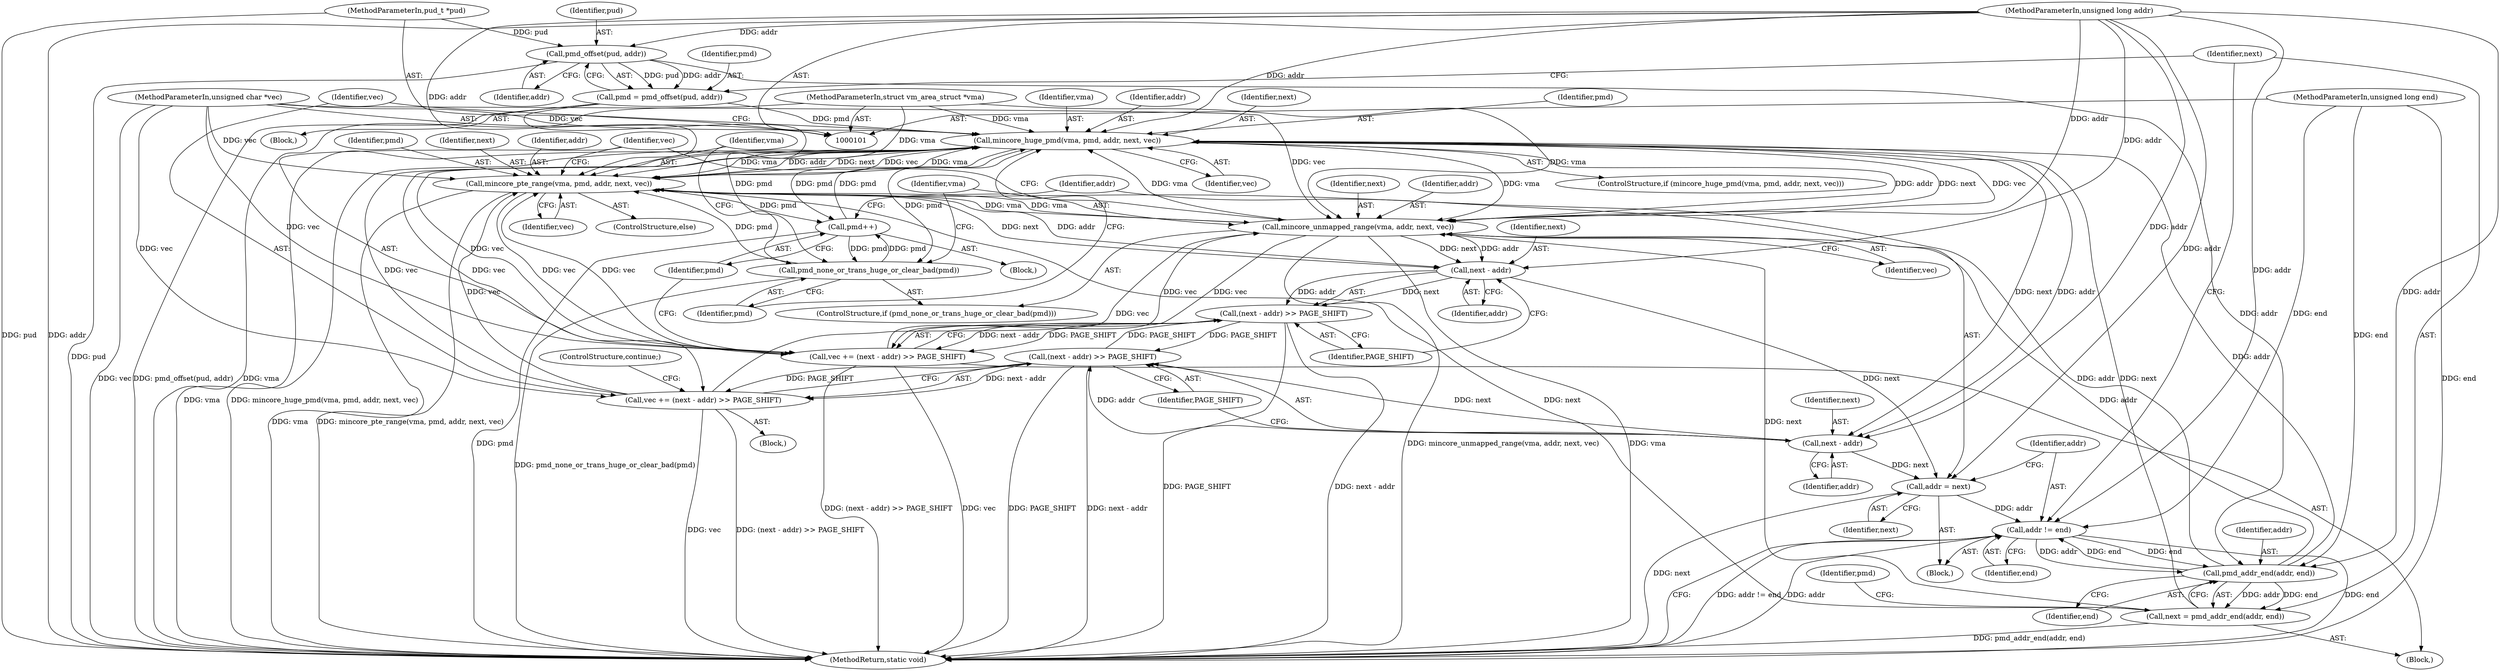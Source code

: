 digraph "0_linux_4a1d704194a441bf83c636004a479e01360ec850_8@pointer" {
"1000128" [label="(Call,mincore_huge_pmd(vma, pmd, addr, next, vec))"];
"1000152" [label="(Call,mincore_pte_range(vma, pmd, addr, next, vec))"];
"1000128" [label="(Call,mincore_huge_pmd(vma, pmd, addr, next, vec))"];
"1000146" [label="(Call,mincore_unmapped_range(vma, addr, next, vec))"];
"1000102" [label="(MethodParameterIn,struct vm_area_struct *vma)"];
"1000119" [label="(Call,pmd_addr_end(addr, end))"];
"1000112" [label="(Call,pmd_offset(pud, addr))"];
"1000103" [label="(MethodParameterIn,pud_t *pud)"];
"1000104" [label="(MethodParameterIn,unsigned long addr)"];
"1000172" [label="(Call,addr != end)"];
"1000169" [label="(Call,addr = next)"];
"1000138" [label="(Call,next - addr)"];
"1000161" [label="(Call,next - addr)"];
"1000105" [label="(MethodParameterIn,unsigned long end)"];
"1000117" [label="(Call,next = pmd_addr_end(addr, end))"];
"1000158" [label="(Call,vec += (next - addr) >> PAGE_SHIFT)"];
"1000160" [label="(Call,(next - addr) >> PAGE_SHIFT)"];
"1000137" [label="(Call,(next - addr) >> PAGE_SHIFT)"];
"1000106" [label="(MethodParameterIn,unsigned char *vec)"];
"1000135" [label="(Call,vec += (next - addr) >> PAGE_SHIFT)"];
"1000166" [label="(Call,pmd++)"];
"1000144" [label="(Call,pmd_none_or_trans_huge_or_clear_bad(pmd))"];
"1000110" [label="(Call,pmd = pmd_offset(pud, addr))"];
"1000175" [label="(MethodReturn,static void)"];
"1000157" [label="(Identifier,vec)"];
"1000154" [label="(Identifier,pmd)"];
"1000141" [label="(Identifier,PAGE_SHIFT)"];
"1000162" [label="(Identifier,next)"];
"1000117" [label="(Call,next = pmd_addr_end(addr, end))"];
"1000119" [label="(Call,pmd_addr_end(addr, end))"];
"1000138" [label="(Call,next - addr)"];
"1000105" [label="(MethodParameterIn,unsigned long end)"];
"1000140" [label="(Identifier,addr)"];
"1000142" [label="(ControlStructure,continue;)"];
"1000110" [label="(Call,pmd = pmd_offset(pud, addr))"];
"1000153" [label="(Identifier,vma)"];
"1000156" [label="(Identifier,next)"];
"1000103" [label="(MethodParameterIn,pud_t *pud)"];
"1000168" [label="(Block,)"];
"1000163" [label="(Identifier,addr)"];
"1000155" [label="(Identifier,addr)"];
"1000173" [label="(Identifier,addr)"];
"1000136" [label="(Identifier,vec)"];
"1000118" [label="(Identifier,next)"];
"1000170" [label="(Identifier,addr)"];
"1000161" [label="(Call,next - addr)"];
"1000129" [label="(Identifier,vma)"];
"1000135" [label="(Call,vec += (next - addr) >> PAGE_SHIFT)"];
"1000150" [label="(Identifier,vec)"];
"1000151" [label="(ControlStructure,else)"];
"1000113" [label="(Identifier,pud)"];
"1000164" [label="(Identifier,PAGE_SHIFT)"];
"1000147" [label="(Identifier,vma)"];
"1000160" [label="(Call,(next - addr) >> PAGE_SHIFT)"];
"1000169" [label="(Call,addr = next)"];
"1000174" [label="(Identifier,end)"];
"1000111" [label="(Identifier,pmd)"];
"1000106" [label="(MethodParameterIn,unsigned char *vec)"];
"1000112" [label="(Call,pmd_offset(pud, addr))"];
"1000131" [label="(Identifier,addr)"];
"1000165" [label="(Block,)"];
"1000133" [label="(Identifier,vec)"];
"1000107" [label="(Block,)"];
"1000134" [label="(Block,)"];
"1000145" [label="(Identifier,pmd)"];
"1000149" [label="(Identifier,next)"];
"1000104" [label="(MethodParameterIn,unsigned long addr)"];
"1000128" [label="(Call,mincore_huge_pmd(vma, pmd, addr, next, vec))"];
"1000152" [label="(Call,mincore_pte_range(vma, pmd, addr, next, vec))"];
"1000102" [label="(MethodParameterIn,struct vm_area_struct *vma)"];
"1000132" [label="(Identifier,next)"];
"1000158" [label="(Call,vec += (next - addr) >> PAGE_SHIFT)"];
"1000116" [label="(Block,)"];
"1000139" [label="(Identifier,next)"];
"1000125" [label="(Identifier,pmd)"];
"1000120" [label="(Identifier,addr)"];
"1000167" [label="(Identifier,pmd)"];
"1000137" [label="(Call,(next - addr) >> PAGE_SHIFT)"];
"1000127" [label="(ControlStructure,if (mincore_huge_pmd(vma, pmd, addr, next, vec)))"];
"1000148" [label="(Identifier,addr)"];
"1000114" [label="(Identifier,addr)"];
"1000146" [label="(Call,mincore_unmapped_range(vma, addr, next, vec))"];
"1000171" [label="(Identifier,next)"];
"1000130" [label="(Identifier,pmd)"];
"1000166" [label="(Call,pmd++)"];
"1000159" [label="(Identifier,vec)"];
"1000143" [label="(ControlStructure,if (pmd_none_or_trans_huge_or_clear_bad(pmd)))"];
"1000121" [label="(Identifier,end)"];
"1000172" [label="(Call,addr != end)"];
"1000144" [label="(Call,pmd_none_or_trans_huge_or_clear_bad(pmd))"];
"1000128" -> "1000127"  [label="AST: "];
"1000128" -> "1000133"  [label="CFG: "];
"1000129" -> "1000128"  [label="AST: "];
"1000130" -> "1000128"  [label="AST: "];
"1000131" -> "1000128"  [label="AST: "];
"1000132" -> "1000128"  [label="AST: "];
"1000133" -> "1000128"  [label="AST: "];
"1000136" -> "1000128"  [label="CFG: "];
"1000145" -> "1000128"  [label="CFG: "];
"1000128" -> "1000175"  [label="DDG: vma"];
"1000128" -> "1000175"  [label="DDG: mincore_huge_pmd(vma, pmd, addr, next, vec)"];
"1000152" -> "1000128"  [label="DDG: vma"];
"1000146" -> "1000128"  [label="DDG: vma"];
"1000102" -> "1000128"  [label="DDG: vma"];
"1000166" -> "1000128"  [label="DDG: pmd"];
"1000110" -> "1000128"  [label="DDG: pmd"];
"1000119" -> "1000128"  [label="DDG: addr"];
"1000104" -> "1000128"  [label="DDG: addr"];
"1000117" -> "1000128"  [label="DDG: next"];
"1000158" -> "1000128"  [label="DDG: vec"];
"1000135" -> "1000128"  [label="DDG: vec"];
"1000106" -> "1000128"  [label="DDG: vec"];
"1000128" -> "1000135"  [label="DDG: vec"];
"1000128" -> "1000138"  [label="DDG: next"];
"1000128" -> "1000138"  [label="DDG: addr"];
"1000128" -> "1000144"  [label="DDG: pmd"];
"1000128" -> "1000146"  [label="DDG: vma"];
"1000128" -> "1000146"  [label="DDG: addr"];
"1000128" -> "1000146"  [label="DDG: next"];
"1000128" -> "1000146"  [label="DDG: vec"];
"1000128" -> "1000152"  [label="DDG: vma"];
"1000128" -> "1000152"  [label="DDG: addr"];
"1000128" -> "1000152"  [label="DDG: next"];
"1000128" -> "1000152"  [label="DDG: vec"];
"1000128" -> "1000166"  [label="DDG: pmd"];
"1000152" -> "1000151"  [label="AST: "];
"1000152" -> "1000157"  [label="CFG: "];
"1000153" -> "1000152"  [label="AST: "];
"1000154" -> "1000152"  [label="AST: "];
"1000155" -> "1000152"  [label="AST: "];
"1000156" -> "1000152"  [label="AST: "];
"1000157" -> "1000152"  [label="AST: "];
"1000159" -> "1000152"  [label="CFG: "];
"1000152" -> "1000175"  [label="DDG: vma"];
"1000152" -> "1000175"  [label="DDG: mincore_pte_range(vma, pmd, addr, next, vec)"];
"1000152" -> "1000146"  [label="DDG: vma"];
"1000146" -> "1000152"  [label="DDG: vma"];
"1000102" -> "1000152"  [label="DDG: vma"];
"1000144" -> "1000152"  [label="DDG: pmd"];
"1000119" -> "1000152"  [label="DDG: addr"];
"1000104" -> "1000152"  [label="DDG: addr"];
"1000117" -> "1000152"  [label="DDG: next"];
"1000158" -> "1000152"  [label="DDG: vec"];
"1000135" -> "1000152"  [label="DDG: vec"];
"1000106" -> "1000152"  [label="DDG: vec"];
"1000152" -> "1000158"  [label="DDG: vec"];
"1000152" -> "1000161"  [label="DDG: next"];
"1000152" -> "1000161"  [label="DDG: addr"];
"1000152" -> "1000166"  [label="DDG: pmd"];
"1000146" -> "1000143"  [label="AST: "];
"1000146" -> "1000150"  [label="CFG: "];
"1000147" -> "1000146"  [label="AST: "];
"1000148" -> "1000146"  [label="AST: "];
"1000149" -> "1000146"  [label="AST: "];
"1000150" -> "1000146"  [label="AST: "];
"1000159" -> "1000146"  [label="CFG: "];
"1000146" -> "1000175"  [label="DDG: mincore_unmapped_range(vma, addr, next, vec)"];
"1000146" -> "1000175"  [label="DDG: vma"];
"1000102" -> "1000146"  [label="DDG: vma"];
"1000119" -> "1000146"  [label="DDG: addr"];
"1000104" -> "1000146"  [label="DDG: addr"];
"1000117" -> "1000146"  [label="DDG: next"];
"1000158" -> "1000146"  [label="DDG: vec"];
"1000135" -> "1000146"  [label="DDG: vec"];
"1000106" -> "1000146"  [label="DDG: vec"];
"1000146" -> "1000158"  [label="DDG: vec"];
"1000146" -> "1000161"  [label="DDG: next"];
"1000146" -> "1000161"  [label="DDG: addr"];
"1000102" -> "1000101"  [label="AST: "];
"1000102" -> "1000175"  [label="DDG: vma"];
"1000119" -> "1000117"  [label="AST: "];
"1000119" -> "1000121"  [label="CFG: "];
"1000120" -> "1000119"  [label="AST: "];
"1000121" -> "1000119"  [label="AST: "];
"1000117" -> "1000119"  [label="CFG: "];
"1000119" -> "1000117"  [label="DDG: addr"];
"1000119" -> "1000117"  [label="DDG: end"];
"1000112" -> "1000119"  [label="DDG: addr"];
"1000172" -> "1000119"  [label="DDG: addr"];
"1000172" -> "1000119"  [label="DDG: end"];
"1000104" -> "1000119"  [label="DDG: addr"];
"1000105" -> "1000119"  [label="DDG: end"];
"1000119" -> "1000172"  [label="DDG: end"];
"1000112" -> "1000110"  [label="AST: "];
"1000112" -> "1000114"  [label="CFG: "];
"1000113" -> "1000112"  [label="AST: "];
"1000114" -> "1000112"  [label="AST: "];
"1000110" -> "1000112"  [label="CFG: "];
"1000112" -> "1000175"  [label="DDG: pud"];
"1000112" -> "1000110"  [label="DDG: pud"];
"1000112" -> "1000110"  [label="DDG: addr"];
"1000103" -> "1000112"  [label="DDG: pud"];
"1000104" -> "1000112"  [label="DDG: addr"];
"1000103" -> "1000101"  [label="AST: "];
"1000103" -> "1000175"  [label="DDG: pud"];
"1000104" -> "1000101"  [label="AST: "];
"1000104" -> "1000175"  [label="DDG: addr"];
"1000104" -> "1000138"  [label="DDG: addr"];
"1000104" -> "1000161"  [label="DDG: addr"];
"1000104" -> "1000169"  [label="DDG: addr"];
"1000104" -> "1000172"  [label="DDG: addr"];
"1000172" -> "1000168"  [label="AST: "];
"1000172" -> "1000174"  [label="CFG: "];
"1000173" -> "1000172"  [label="AST: "];
"1000174" -> "1000172"  [label="AST: "];
"1000118" -> "1000172"  [label="CFG: "];
"1000175" -> "1000172"  [label="CFG: "];
"1000172" -> "1000175"  [label="DDG: addr != end"];
"1000172" -> "1000175"  [label="DDG: addr"];
"1000172" -> "1000175"  [label="DDG: end"];
"1000169" -> "1000172"  [label="DDG: addr"];
"1000105" -> "1000172"  [label="DDG: end"];
"1000169" -> "1000168"  [label="AST: "];
"1000169" -> "1000171"  [label="CFG: "];
"1000170" -> "1000169"  [label="AST: "];
"1000171" -> "1000169"  [label="AST: "];
"1000173" -> "1000169"  [label="CFG: "];
"1000169" -> "1000175"  [label="DDG: next"];
"1000138" -> "1000169"  [label="DDG: next"];
"1000161" -> "1000169"  [label="DDG: next"];
"1000138" -> "1000137"  [label="AST: "];
"1000138" -> "1000140"  [label="CFG: "];
"1000139" -> "1000138"  [label="AST: "];
"1000140" -> "1000138"  [label="AST: "];
"1000141" -> "1000138"  [label="CFG: "];
"1000138" -> "1000137"  [label="DDG: next"];
"1000138" -> "1000137"  [label="DDG: addr"];
"1000161" -> "1000160"  [label="AST: "];
"1000161" -> "1000163"  [label="CFG: "];
"1000162" -> "1000161"  [label="AST: "];
"1000163" -> "1000161"  [label="AST: "];
"1000164" -> "1000161"  [label="CFG: "];
"1000161" -> "1000160"  [label="DDG: next"];
"1000161" -> "1000160"  [label="DDG: addr"];
"1000105" -> "1000101"  [label="AST: "];
"1000105" -> "1000175"  [label="DDG: end"];
"1000117" -> "1000116"  [label="AST: "];
"1000118" -> "1000117"  [label="AST: "];
"1000125" -> "1000117"  [label="CFG: "];
"1000117" -> "1000175"  [label="DDG: pmd_addr_end(addr, end)"];
"1000158" -> "1000116"  [label="AST: "];
"1000158" -> "1000160"  [label="CFG: "];
"1000159" -> "1000158"  [label="AST: "];
"1000160" -> "1000158"  [label="AST: "];
"1000167" -> "1000158"  [label="CFG: "];
"1000158" -> "1000175"  [label="DDG: (next - addr) >> PAGE_SHIFT"];
"1000158" -> "1000175"  [label="DDG: vec"];
"1000160" -> "1000158"  [label="DDG: next - addr"];
"1000160" -> "1000158"  [label="DDG: PAGE_SHIFT"];
"1000106" -> "1000158"  [label="DDG: vec"];
"1000160" -> "1000164"  [label="CFG: "];
"1000164" -> "1000160"  [label="AST: "];
"1000160" -> "1000175"  [label="DDG: PAGE_SHIFT"];
"1000160" -> "1000175"  [label="DDG: next - addr"];
"1000160" -> "1000137"  [label="DDG: PAGE_SHIFT"];
"1000137" -> "1000160"  [label="DDG: PAGE_SHIFT"];
"1000137" -> "1000135"  [label="AST: "];
"1000137" -> "1000141"  [label="CFG: "];
"1000141" -> "1000137"  [label="AST: "];
"1000135" -> "1000137"  [label="CFG: "];
"1000137" -> "1000175"  [label="DDG: PAGE_SHIFT"];
"1000137" -> "1000175"  [label="DDG: next - addr"];
"1000137" -> "1000135"  [label="DDG: next - addr"];
"1000137" -> "1000135"  [label="DDG: PAGE_SHIFT"];
"1000106" -> "1000101"  [label="AST: "];
"1000106" -> "1000175"  [label="DDG: vec"];
"1000106" -> "1000135"  [label="DDG: vec"];
"1000135" -> "1000134"  [label="AST: "];
"1000136" -> "1000135"  [label="AST: "];
"1000142" -> "1000135"  [label="CFG: "];
"1000135" -> "1000175"  [label="DDG: vec"];
"1000135" -> "1000175"  [label="DDG: (next - addr) >> PAGE_SHIFT"];
"1000166" -> "1000165"  [label="AST: "];
"1000166" -> "1000167"  [label="CFG: "];
"1000167" -> "1000166"  [label="AST: "];
"1000170" -> "1000166"  [label="CFG: "];
"1000166" -> "1000175"  [label="DDG: pmd"];
"1000166" -> "1000144"  [label="DDG: pmd"];
"1000144" -> "1000166"  [label="DDG: pmd"];
"1000144" -> "1000143"  [label="AST: "];
"1000144" -> "1000145"  [label="CFG: "];
"1000145" -> "1000144"  [label="AST: "];
"1000147" -> "1000144"  [label="CFG: "];
"1000153" -> "1000144"  [label="CFG: "];
"1000144" -> "1000175"  [label="DDG: pmd_none_or_trans_huge_or_clear_bad(pmd)"];
"1000110" -> "1000144"  [label="DDG: pmd"];
"1000110" -> "1000107"  [label="AST: "];
"1000111" -> "1000110"  [label="AST: "];
"1000118" -> "1000110"  [label="CFG: "];
"1000110" -> "1000175"  [label="DDG: pmd_offset(pud, addr)"];
}
